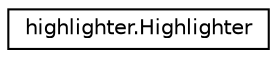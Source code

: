 digraph "Graphical Class Hierarchy"
{
 // LATEX_PDF_SIZE
  edge [fontname="Helvetica",fontsize="10",labelfontname="Helvetica",labelfontsize="10"];
  node [fontname="Helvetica",fontsize="10",shape=record];
  rankdir="LR";
  Node0 [label="highlighter.Highlighter",height=0.2,width=0.4,color="black", fillcolor="white", style="filled",URL="$classhighlighter_1_1_highlighter.html",tooltip=" "];
}
